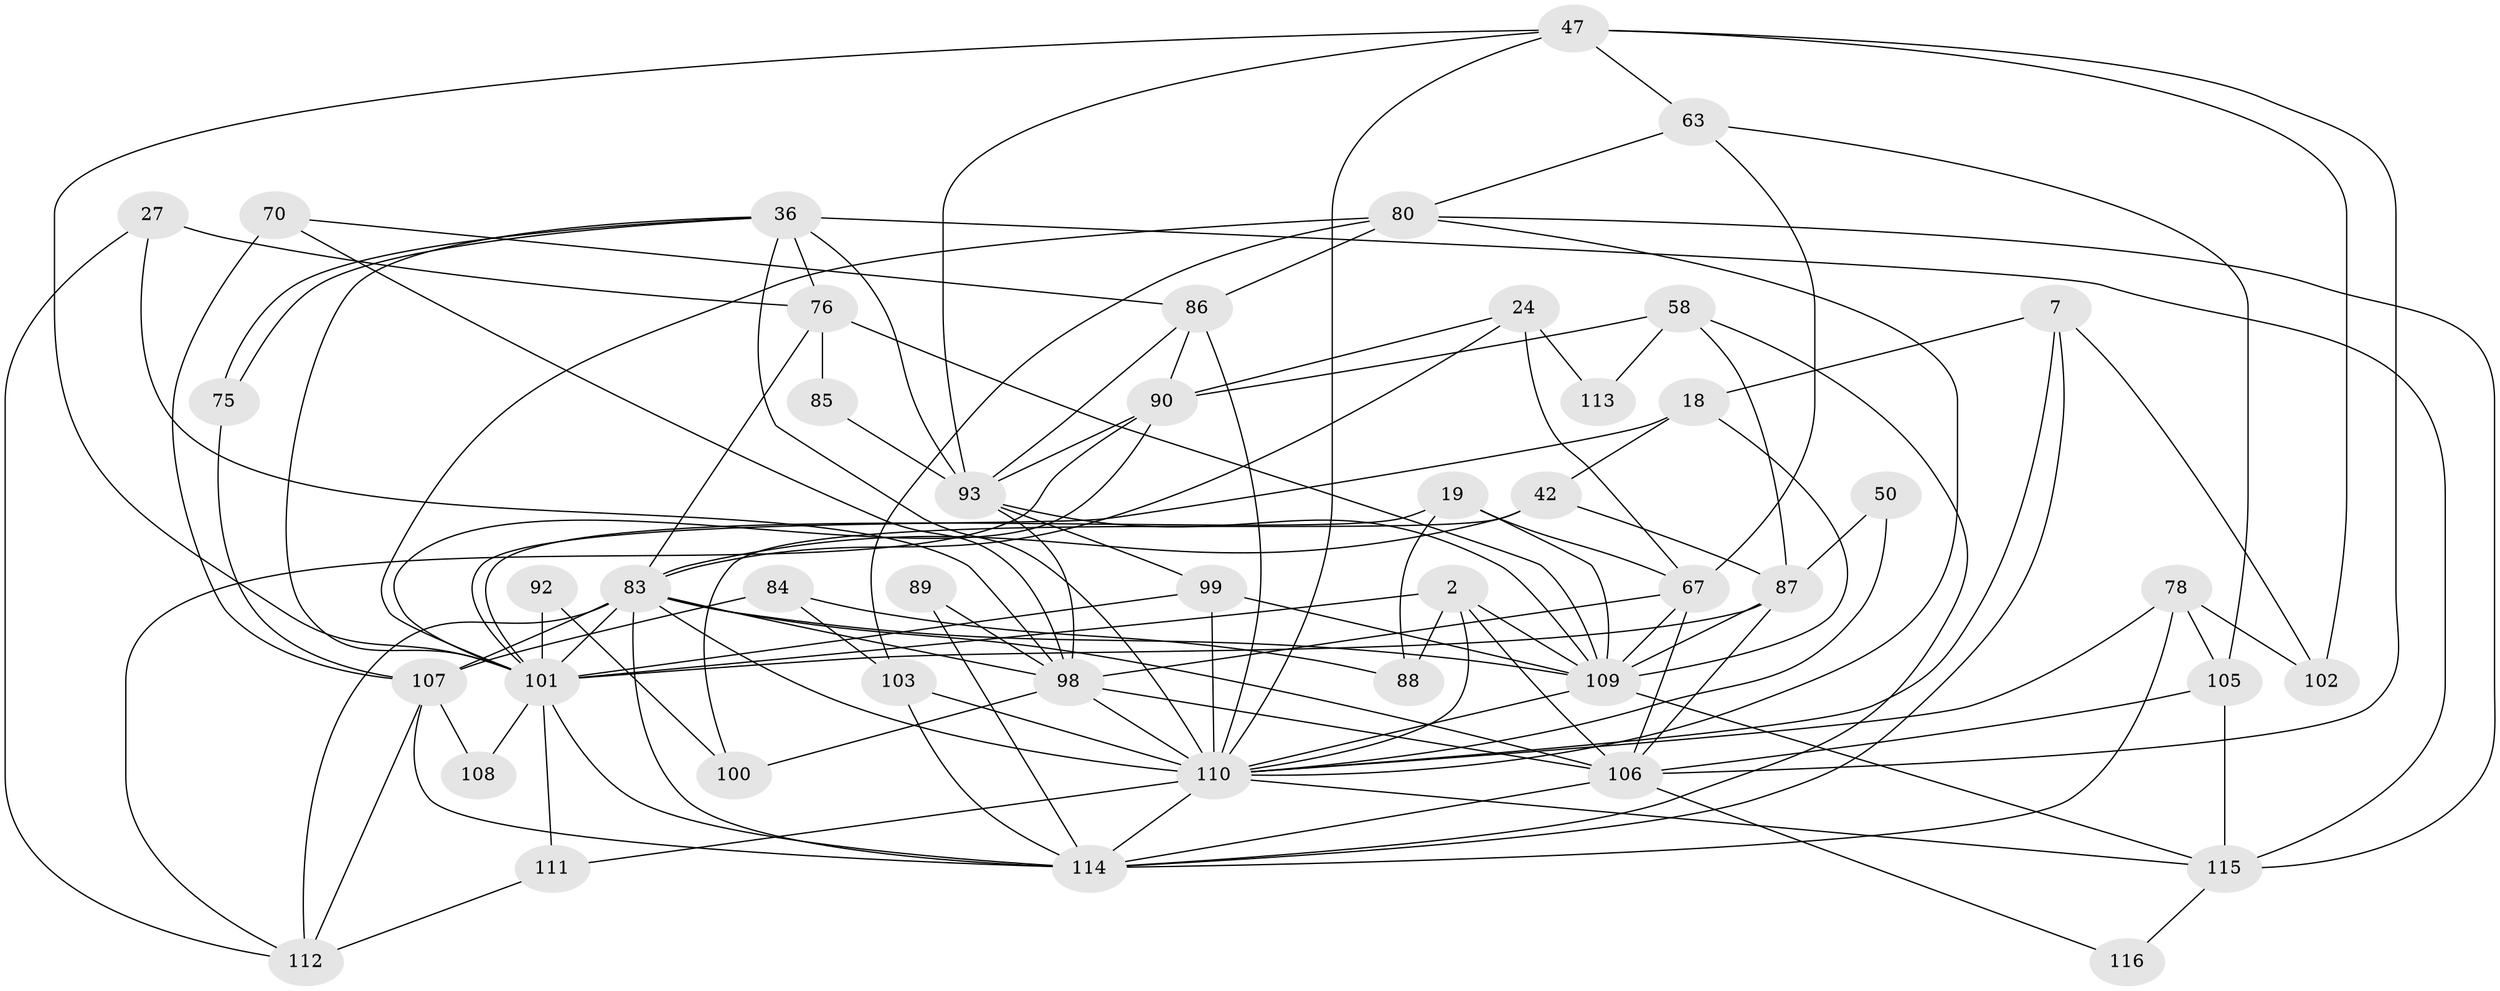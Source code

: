 // original degree distribution, {3: 0.25862068965517243, 6: 0.06896551724137931, 4: 0.2672413793103448, 5: 0.23275862068965517, 2: 0.12931034482758622, 7: 0.034482758620689655, 9: 0.008620689655172414}
// Generated by graph-tools (version 1.1) at 2025/52/03/04/25 21:52:51]
// undirected, 46 vertices, 120 edges
graph export_dot {
graph [start="1"]
  node [color=gray90,style=filled];
  2;
  7 [super="+3"];
  18;
  19;
  24;
  27;
  36 [super="+8"];
  42 [super="+34"];
  47 [super="+26"];
  50;
  58;
  63;
  67 [super="+60"];
  70;
  75;
  76 [super="+5"];
  78;
  80 [super="+33+74+44"];
  83 [super="+68+49+43"];
  84;
  85;
  86 [super="+14+45"];
  87 [super="+69"];
  88;
  89;
  90 [super="+71"];
  92;
  93 [super="+54+20"];
  98 [super="+97+38"];
  99 [super="+64"];
  100;
  101 [super="+77+62+82"];
  102;
  103;
  105;
  106 [super="+13+31+55+91"];
  107 [super="+81"];
  108;
  109 [super="+73+96+52"];
  110 [super="+53+65+57+104+94"];
  111;
  112 [super="+95"];
  113;
  114 [super="+10+15+22+39+35+37"];
  115 [super="+9+72"];
  116;
  2 -- 88;
  2 -- 101 [weight=2];
  2 -- 106;
  2 -- 109;
  2 -- 110;
  7 -- 102;
  7 -- 18 [weight=2];
  7 -- 114;
  7 -- 110;
  18 -- 42;
  18 -- 101;
  18 -- 109;
  19 -- 67 [weight=2];
  19 -- 88;
  19 -- 101;
  19 -- 109;
  24 -- 67 [weight=2];
  24 -- 113;
  24 -- 90;
  24 -- 83;
  27 -- 76;
  27 -- 112;
  27 -- 98;
  36 -- 75;
  36 -- 75;
  36 -- 76 [weight=2];
  36 -- 115;
  36 -- 93;
  36 -- 101;
  36 -- 110;
  42 -- 100;
  42 -- 87 [weight=2];
  42 -- 83;
  47 -- 110 [weight=2];
  47 -- 63;
  47 -- 106 [weight=2];
  47 -- 101;
  47 -- 102;
  47 -- 93;
  50 -- 87;
  50 -- 110;
  58 -- 90;
  58 -- 113;
  58 -- 87;
  58 -- 114;
  63 -- 105;
  63 -- 67;
  63 -- 80;
  67 -- 109 [weight=2];
  67 -- 98 [weight=3];
  67 -- 106;
  70 -- 86;
  70 -- 107;
  70 -- 98;
  75 -- 107 [weight=2];
  76 -- 83;
  76 -- 85;
  76 -- 109;
  78 -- 105;
  78 -- 102;
  78 -- 114;
  78 -- 110;
  80 -- 103;
  80 -- 86;
  80 -- 101 [weight=4];
  80 -- 115;
  80 -- 110;
  83 -- 107 [weight=2];
  83 -- 98;
  83 -- 110 [weight=3];
  83 -- 114;
  83 -- 109 [weight=2];
  83 -- 101;
  83 -- 106;
  83 -- 112 [weight=2];
  84 -- 107 [weight=2];
  84 -- 88;
  84 -- 103;
  85 -- 93;
  86 -- 93 [weight=2];
  86 -- 110 [weight=3];
  86 -- 90;
  87 -- 101;
  87 -- 106;
  87 -- 109;
  89 -- 98;
  89 -- 114;
  90 -- 93;
  90 -- 112;
  90 -- 101 [weight=2];
  92 -- 100;
  92 -- 101;
  93 -- 98 [weight=2];
  93 -- 99;
  93 -- 109;
  98 -- 100;
  98 -- 106;
  98 -- 110 [weight=2];
  99 -- 109 [weight=3];
  99 -- 101 [weight=2];
  99 -- 110 [weight=3];
  101 -- 114 [weight=4];
  101 -- 111;
  101 -- 108;
  103 -- 114;
  103 -- 110;
  105 -- 115 [weight=2];
  105 -- 106;
  106 -- 114 [weight=3];
  106 -- 116;
  107 -- 108;
  107 -- 112;
  107 -- 114;
  109 -- 110 [weight=2];
  109 -- 115;
  110 -- 115;
  110 -- 111;
  110 -- 114 [weight=2];
  111 -- 112;
  115 -- 116;
}
